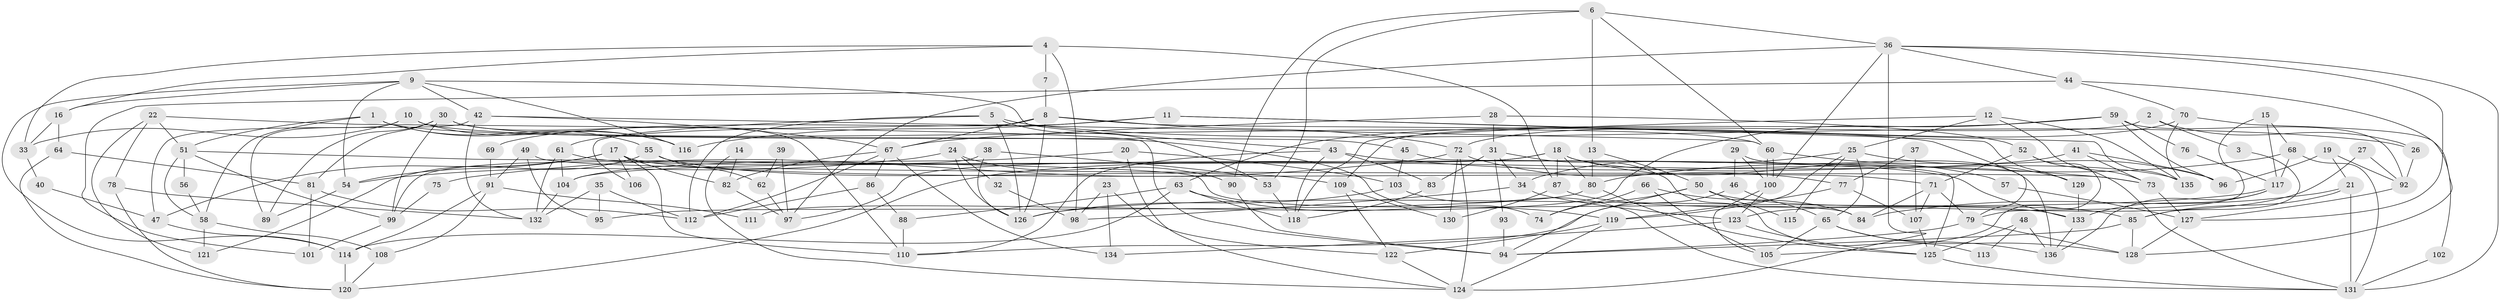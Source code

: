 // coarse degree distribution, {8: 0.07407407407407407, 3: 0.24691358024691357, 2: 0.12345679012345678, 6: 0.14814814814814814, 7: 0.08641975308641975, 4: 0.08641975308641975, 5: 0.14814814814814814, 10: 0.024691358024691357, 12: 0.024691358024691357, 9: 0.037037037037037035}
// Generated by graph-tools (version 1.1) at 2025/19/03/04/25 18:19:00]
// undirected, 136 vertices, 272 edges
graph export_dot {
graph [start="1"]
  node [color=gray90,style=filled];
  1;
  2;
  3;
  4;
  5;
  6;
  7;
  8;
  9;
  10;
  11;
  12;
  13;
  14;
  15;
  16;
  17;
  18;
  19;
  20;
  21;
  22;
  23;
  24;
  25;
  26;
  27;
  28;
  29;
  30;
  31;
  32;
  33;
  34;
  35;
  36;
  37;
  38;
  39;
  40;
  41;
  42;
  43;
  44;
  45;
  46;
  47;
  48;
  49;
  50;
  51;
  52;
  53;
  54;
  55;
  56;
  57;
  58;
  59;
  60;
  61;
  62;
  63;
  64;
  65;
  66;
  67;
  68;
  69;
  70;
  71;
  72;
  73;
  74;
  75;
  76;
  77;
  78;
  79;
  80;
  81;
  82;
  83;
  84;
  85;
  86;
  87;
  88;
  89;
  90;
  91;
  92;
  93;
  94;
  95;
  96;
  97;
  98;
  99;
  100;
  101;
  102;
  103;
  104;
  105;
  106;
  107;
  108;
  109;
  110;
  111;
  112;
  113;
  114;
  115;
  116;
  117;
  118;
  119;
  120;
  121;
  122;
  123;
  124;
  125;
  126;
  127;
  128;
  129;
  130;
  131;
  132;
  133;
  134;
  135;
  136;
  1 -- 116;
  1 -- 51;
  1 -- 55;
  1 -- 58;
  1 -- 74;
  2 -- 109;
  2 -- 26;
  2 -- 3;
  3 -- 85;
  4 -- 33;
  4 -- 87;
  4 -- 7;
  4 -- 16;
  4 -- 98;
  5 -- 61;
  5 -- 112;
  5 -- 26;
  5 -- 53;
  5 -- 126;
  6 -- 60;
  6 -- 36;
  6 -- 13;
  6 -- 53;
  6 -- 90;
  7 -- 8;
  8 -- 126;
  8 -- 79;
  8 -- 67;
  8 -- 72;
  8 -- 106;
  9 -- 42;
  9 -- 114;
  9 -- 16;
  9 -- 43;
  9 -- 54;
  9 -- 116;
  10 -- 116;
  10 -- 45;
  10 -- 33;
  10 -- 89;
  11 -- 135;
  11 -- 129;
  11 -- 69;
  11 -- 116;
  12 -- 25;
  12 -- 118;
  12 -- 73;
  12 -- 135;
  13 -- 80;
  13 -- 50;
  14 -- 82;
  14 -- 124;
  15 -- 79;
  15 -- 68;
  15 -- 117;
  16 -- 33;
  16 -- 64;
  17 -- 47;
  17 -- 110;
  17 -- 54;
  17 -- 71;
  17 -- 82;
  17 -- 106;
  18 -- 104;
  18 -- 80;
  18 -- 57;
  18 -- 87;
  18 -- 97;
  18 -- 135;
  19 -- 21;
  19 -- 96;
  19 -- 92;
  20 -- 104;
  20 -- 124;
  20 -- 103;
  21 -- 85;
  21 -- 131;
  21 -- 84;
  22 -- 51;
  22 -- 94;
  22 -- 78;
  22 -- 121;
  23 -- 122;
  23 -- 134;
  23 -- 98;
  24 -- 54;
  24 -- 90;
  24 -- 32;
  24 -- 126;
  25 -- 65;
  25 -- 119;
  25 -- 34;
  25 -- 96;
  25 -- 115;
  26 -- 92;
  27 -- 123;
  27 -- 92;
  28 -- 31;
  28 -- 67;
  28 -- 52;
  29 -- 136;
  29 -- 100;
  29 -- 46;
  30 -- 81;
  30 -- 89;
  30 -- 60;
  30 -- 99;
  30 -- 110;
  31 -- 83;
  31 -- 34;
  31 -- 93;
  31 -- 113;
  32 -- 98;
  33 -- 40;
  34 -- 98;
  34 -- 123;
  35 -- 132;
  35 -- 112;
  35 -- 95;
  36 -- 131;
  36 -- 127;
  36 -- 44;
  36 -- 97;
  36 -- 100;
  36 -- 124;
  37 -- 77;
  37 -- 107;
  38 -- 126;
  38 -- 53;
  38 -- 99;
  39 -- 62;
  39 -- 97;
  40 -- 47;
  41 -- 120;
  41 -- 73;
  41 -- 96;
  42 -- 60;
  42 -- 67;
  42 -- 47;
  42 -- 132;
  43 -- 110;
  43 -- 73;
  43 -- 83;
  43 -- 118;
  44 -- 70;
  44 -- 101;
  44 -- 128;
  45 -- 125;
  45 -- 103;
  46 -- 65;
  46 -- 110;
  47 -- 114;
  48 -- 125;
  48 -- 136;
  48 -- 113;
  49 -- 73;
  49 -- 95;
  49 -- 91;
  50 -- 74;
  50 -- 85;
  50 -- 94;
  50 -- 115;
  51 -- 84;
  51 -- 99;
  51 -- 56;
  51 -- 58;
  52 -- 105;
  52 -- 71;
  52 -- 131;
  53 -- 118;
  54 -- 89;
  55 -- 121;
  55 -- 62;
  55 -- 109;
  56 -- 58;
  57 -- 127;
  58 -- 108;
  58 -- 121;
  59 -- 96;
  59 -- 92;
  59 -- 63;
  59 -- 76;
  59 -- 111;
  60 -- 100;
  60 -- 100;
  60 -- 129;
  61 -- 132;
  61 -- 133;
  61 -- 104;
  62 -- 97;
  63 -- 118;
  63 -- 88;
  63 -- 114;
  63 -- 119;
  64 -- 81;
  64 -- 120;
  65 -- 136;
  65 -- 128;
  65 -- 105;
  66 -- 84;
  66 -- 105;
  66 -- 74;
  67 -- 82;
  67 -- 86;
  67 -- 112;
  67 -- 134;
  68 -- 117;
  68 -- 131;
  68 -- 80;
  69 -- 91;
  70 -- 72;
  70 -- 135;
  70 -- 102;
  71 -- 79;
  71 -- 84;
  71 -- 107;
  72 -- 77;
  72 -- 75;
  72 -- 124;
  72 -- 130;
  73 -- 127;
  75 -- 99;
  76 -- 117;
  77 -- 107;
  77 -- 119;
  78 -- 120;
  78 -- 132;
  79 -- 94;
  79 -- 128;
  80 -- 125;
  80 -- 95;
  81 -- 101;
  81 -- 112;
  82 -- 97;
  83 -- 118;
  85 -- 128;
  85 -- 94;
  86 -- 88;
  86 -- 112;
  87 -- 130;
  87 -- 133;
  88 -- 110;
  90 -- 94;
  91 -- 108;
  91 -- 111;
  91 -- 114;
  92 -- 127;
  93 -- 94;
  99 -- 101;
  100 -- 105;
  100 -- 123;
  102 -- 131;
  103 -- 126;
  103 -- 131;
  104 -- 132;
  107 -- 125;
  108 -- 120;
  109 -- 122;
  109 -- 130;
  114 -- 120;
  117 -- 126;
  117 -- 133;
  117 -- 136;
  119 -- 124;
  119 -- 122;
  122 -- 124;
  123 -- 125;
  123 -- 134;
  125 -- 131;
  127 -- 128;
  129 -- 133;
  133 -- 136;
}

